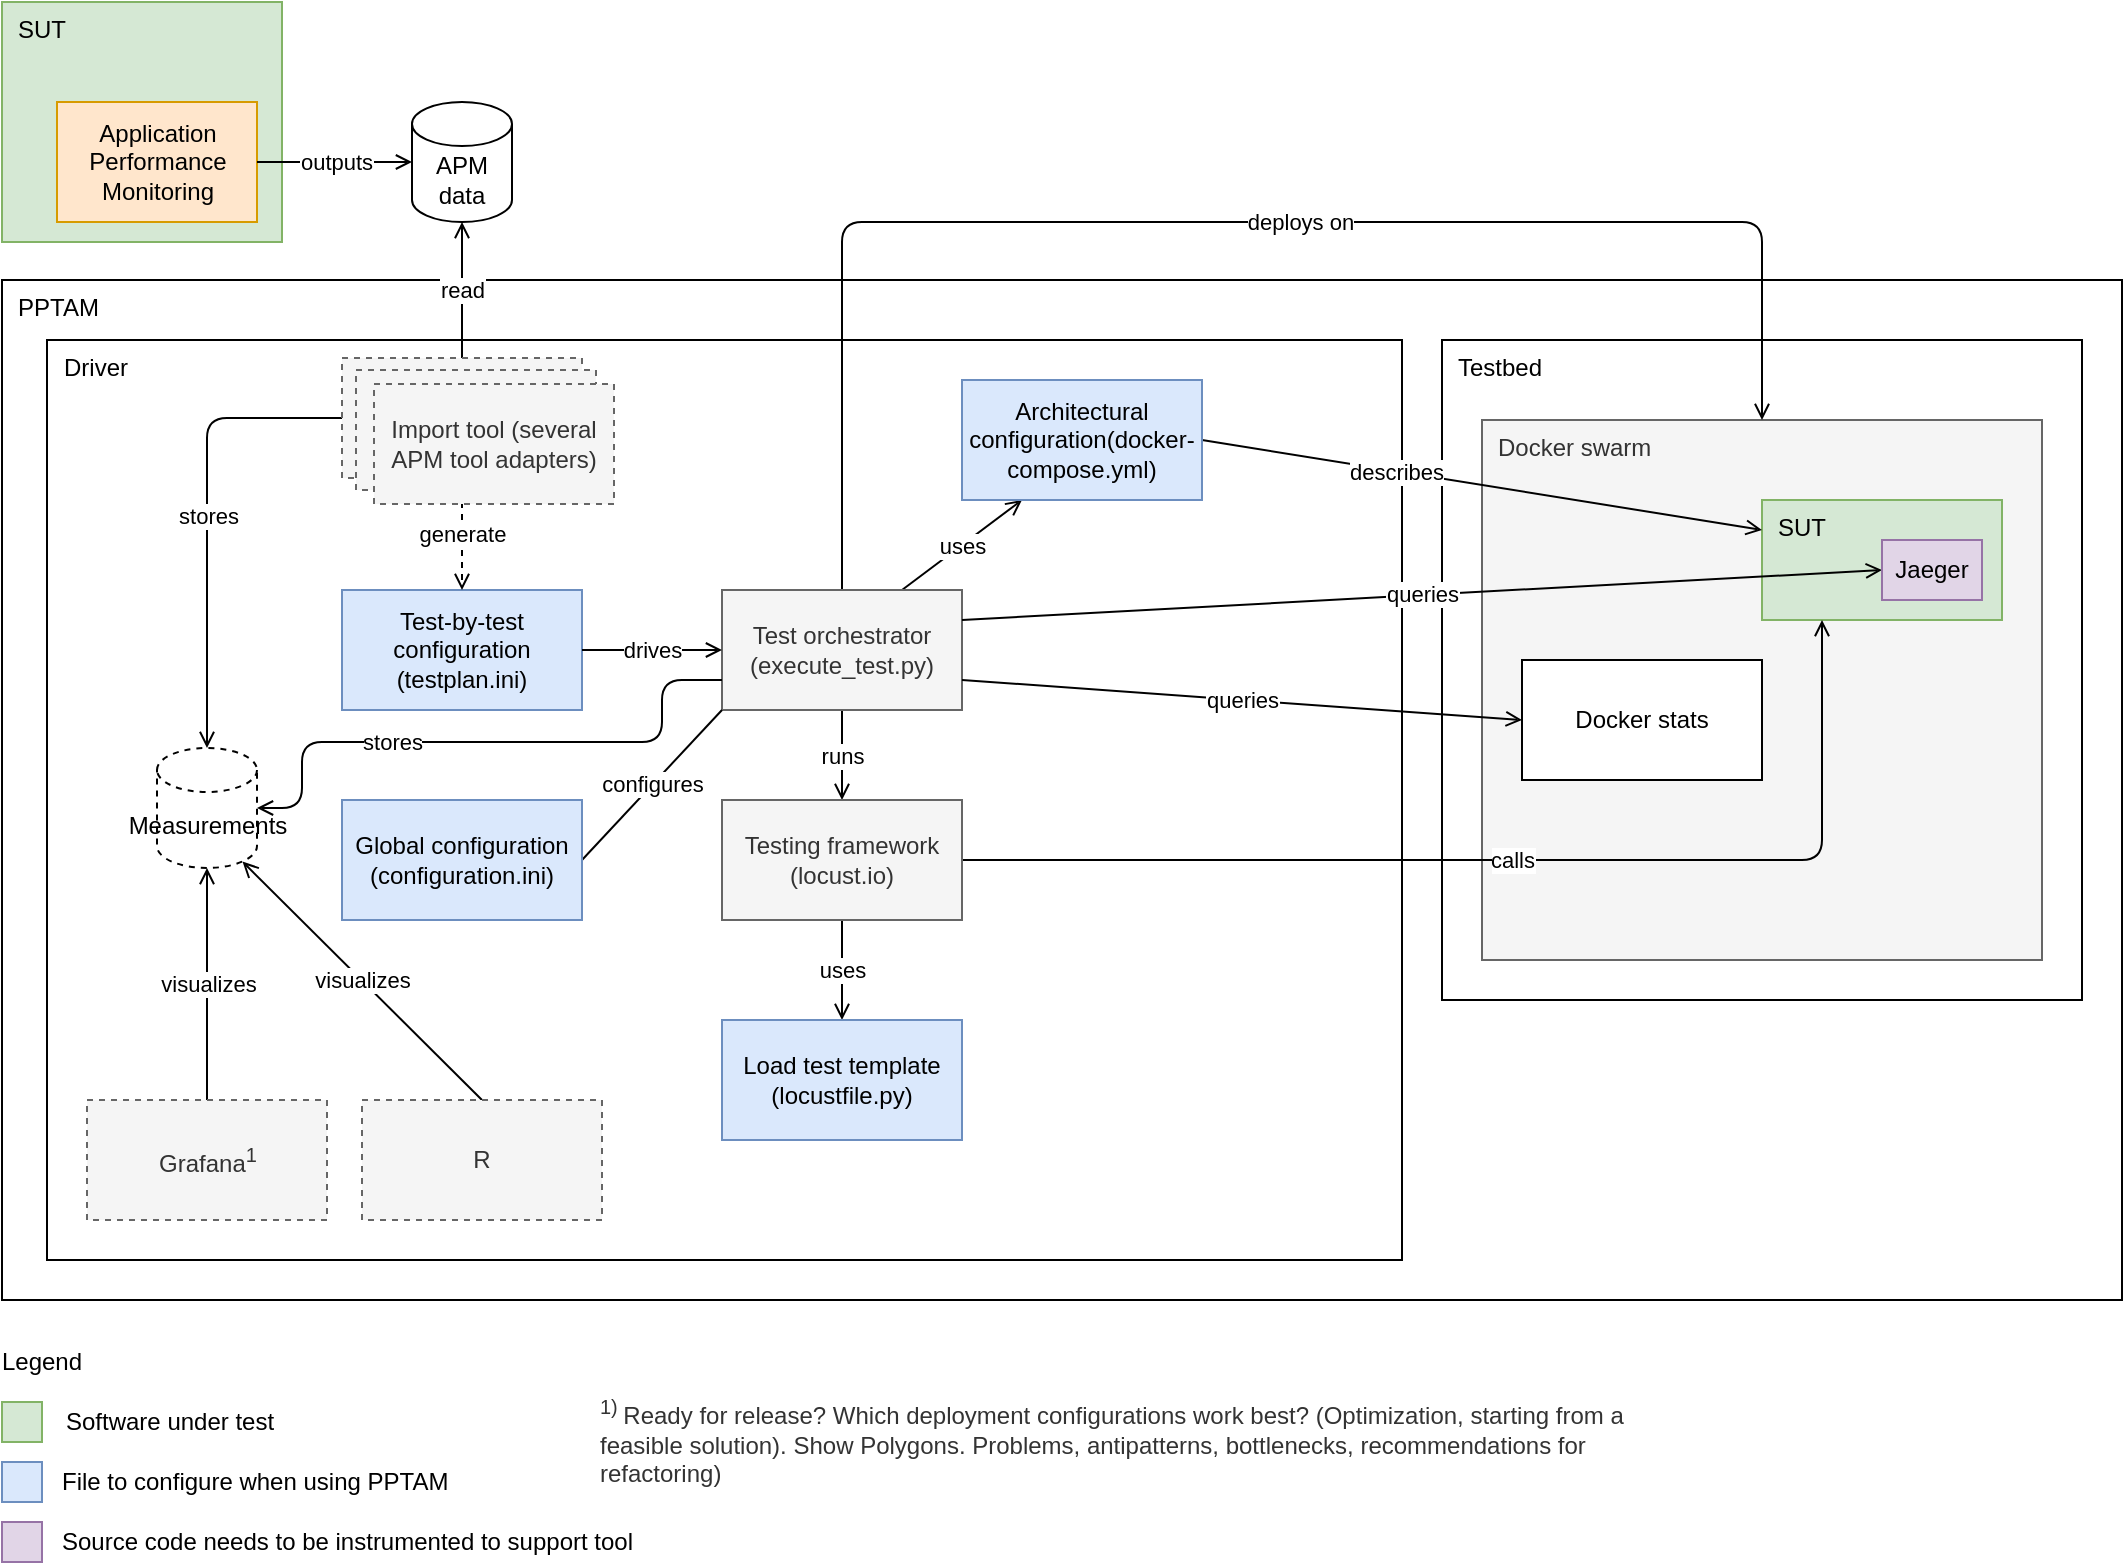 <mxfile version="13.7.9" type="device"><diagram id="3ZUm-XIvNxDrn_VjiQK6" name="Seite-1"><mxGraphModel dx="1188" dy="675" grid="1" gridSize="10" guides="1" tooltips="1" connect="1" arrows="1" fold="1" page="1" pageScale="1" pageWidth="1169" pageHeight="827" math="0" shadow="0"><root><mxCell id="0"/><mxCell id="1" parent="0"/><mxCell id="yc1SpJIba1_9I-Tsl7GW-13" value="PPTAM" style="rounded=0;whiteSpace=wrap;html=1;verticalAlign=top;align=left;spacingLeft=6;" parent="1" vertex="1"><mxGeometry x="20" y="159" width="1060" height="510" as="geometry"/></mxCell><mxCell id="yc1SpJIba1_9I-Tsl7GW-18" value="Driver" style="rounded=0;whiteSpace=wrap;html=1;verticalAlign=top;align=left;spacingLeft=6;" parent="1" vertex="1"><mxGeometry x="42.5" y="189" width="677.5" height="460" as="geometry"/></mxCell><mxCell id="yc1SpJIba1_9I-Tsl7GW-11" value="SUT" style="rounded=0;whiteSpace=wrap;html=1;verticalAlign=top;align=left;spacingLeft=6;fillColor=#d5e8d4;strokeColor=#82b366;" parent="1" vertex="1"><mxGeometry x="20" y="20" width="140" height="120" as="geometry"/></mxCell><mxCell id="yc1SpJIba1_9I-Tsl7GW-7" value="Application Performance Monitoring" style="rounded=0;whiteSpace=wrap;html=1;align=center;fillColor=#ffe6cc;strokeColor=#d79b00;verticalAlign=middle;" parent="1" vertex="1"><mxGeometry x="47.5" y="70" width="100" height="60" as="geometry"/></mxCell><mxCell id="yc1SpJIba1_9I-Tsl7GW-9" value="APM data" style="shape=cylinder3;whiteSpace=wrap;html=1;boundedLbl=1;backgroundOutline=1;size=11;align=center;verticalAlign=middle;" parent="1" vertex="1"><mxGeometry x="225" y="70" width="50" height="60" as="geometry"/></mxCell><mxCell id="yc1SpJIba1_9I-Tsl7GW-10" value="outputs" style="endArrow=open;html=1;entryX=0;entryY=0.5;entryDx=0;entryDy=0;entryPerimeter=0;comic=0;exitX=1;exitY=0.5;exitDx=0;exitDy=0;endFill=0;" parent="1" source="yc1SpJIba1_9I-Tsl7GW-7" target="yc1SpJIba1_9I-Tsl7GW-9" edge="1"><mxGeometry width="50" height="50" relative="1" as="geometry"><mxPoint x="158" y="90" as="sourcePoint"/><mxPoint x="375" y="340" as="targetPoint"/></mxGeometry></mxCell><mxCell id="yc1SpJIba1_9I-Tsl7GW-19" value="Testbed" style="rounded=0;whiteSpace=wrap;html=1;verticalAlign=top;align=left;spacingLeft=6;" parent="1" vertex="1"><mxGeometry x="740" y="189" width="320" height="330" as="geometry"/></mxCell><mxCell id="yc1SpJIba1_9I-Tsl7GW-20" value="Docker swarm" style="rounded=0;whiteSpace=wrap;html=1;verticalAlign=top;align=left;spacingLeft=6;fillColor=#f5f5f5;strokeColor=#666666;fontColor=#333333;" parent="1" vertex="1"><mxGeometry x="760" y="229" width="280" height="270" as="geometry"/></mxCell><mxCell id="yc1SpJIba1_9I-Tsl7GW-15" value="Test-by-test configuration (testplan.ini)" style="rounded=0;whiteSpace=wrap;html=1;align=center;fillColor=#dae8fc;strokeColor=#6c8ebf;" parent="1" vertex="1"><mxGeometry x="190" y="314" width="120" height="60" as="geometry"/></mxCell><mxCell id="yc1SpJIba1_9I-Tsl7GW-32" value="deploys on" style="edgeStyle=orthogonalEdgeStyle;rounded=1;comic=0;orthogonalLoop=1;jettySize=auto;html=1;exitX=0.5;exitY=0;exitDx=0;exitDy=0;endArrow=open;endFill=0;entryX=0.5;entryY=0;entryDx=0;entryDy=0;" parent="1" source="yc1SpJIba1_9I-Tsl7GW-16" target="yc1SpJIba1_9I-Tsl7GW-20" edge="1"><mxGeometry x="0.111" relative="1" as="geometry"><mxPoint x="440" y="269" as="targetPoint"/><mxPoint as="offset"/><Array as="points"><mxPoint x="440" y="130"/><mxPoint x="900" y="130"/></Array></mxGeometry></mxCell><mxCell id="yc1SpJIba1_9I-Tsl7GW-43" value="uses" style="edgeStyle=none;comic=0;orthogonalLoop=1;jettySize=auto;html=1;exitX=0.75;exitY=0;exitDx=0;exitDy=0;entryX=0.25;entryY=1;entryDx=0;entryDy=0;endArrow=open;endFill=0;" parent="1" source="yc1SpJIba1_9I-Tsl7GW-16" target="yc1SpJIba1_9I-Tsl7GW-40" edge="1"><mxGeometry relative="1" as="geometry"/></mxCell><mxCell id="yc1SpJIba1_9I-Tsl7GW-49" value="runs" style="edgeStyle=orthogonalEdgeStyle;comic=0;orthogonalLoop=1;jettySize=auto;html=1;exitX=0.5;exitY=1;exitDx=0;exitDy=0;entryX=0.5;entryY=0;entryDx=0;entryDy=0;endArrow=open;endFill=0;" parent="1" source="yc1SpJIba1_9I-Tsl7GW-16" target="yc1SpJIba1_9I-Tsl7GW-45" edge="1"><mxGeometry relative="1" as="geometry"/></mxCell><mxCell id="yc1SpJIba1_9I-Tsl7GW-16" value="Test orchestrator (execute_test.py)" style="rounded=0;whiteSpace=wrap;html=1;align=center;fillColor=#f5f5f5;strokeColor=#666666;fontColor=#333333;" parent="1" vertex="1"><mxGeometry x="380" y="314" width="120" height="60" as="geometry"/></mxCell><mxCell id="yc1SpJIba1_9I-Tsl7GW-17" value="drives" style="endArrow=open;html=1;exitX=1;exitY=0.5;exitDx=0;exitDy=0;entryX=0;entryY=0.5;entryDx=0;entryDy=0;edgeStyle=orthogonalEdgeStyle;endFill=0;" parent="1" source="yc1SpJIba1_9I-Tsl7GW-15" target="yc1SpJIba1_9I-Tsl7GW-16" edge="1"><mxGeometry width="50" height="50" relative="1" as="geometry"><mxPoint x="530" y="434" as="sourcePoint"/><mxPoint x="580" y="384" as="targetPoint"/></mxGeometry></mxCell><mxCell id="yc1SpJIba1_9I-Tsl7GW-34" value="SUT" style="rounded=0;whiteSpace=wrap;html=1;verticalAlign=top;align=left;spacingLeft=6;fillColor=#d5e8d4;strokeColor=#82b366;" parent="1" vertex="1"><mxGeometry x="900" y="269" width="120" height="60" as="geometry"/></mxCell><mxCell id="yc1SpJIba1_9I-Tsl7GW-41" value="describes" style="comic=0;orthogonalLoop=1;jettySize=auto;html=1;exitX=1;exitY=0.5;exitDx=0;exitDy=0;entryX=0;entryY=0.25;entryDx=0;entryDy=0;endArrow=open;endFill=0;" parent="1" source="yc1SpJIba1_9I-Tsl7GW-40" target="yc1SpJIba1_9I-Tsl7GW-34" edge="1"><mxGeometry x="-0.304" relative="1" as="geometry"><mxPoint as="offset"/></mxGeometry></mxCell><mxCell id="yc1SpJIba1_9I-Tsl7GW-40" value="Architectural configuration(docker-compose.yml)" style="rounded=0;whiteSpace=wrap;html=1;align=center;fillColor=#dae8fc;strokeColor=#6c8ebf;" parent="1" vertex="1"><mxGeometry x="500" y="209" width="120" height="60" as="geometry"/></mxCell><mxCell id="yc1SpJIba1_9I-Tsl7GW-50" value="calls" style="comic=0;orthogonalLoop=1;jettySize=auto;html=1;exitX=1;exitY=0.5;exitDx=0;exitDy=0;entryX=0.25;entryY=1;entryDx=0;entryDy=0;endArrow=open;endFill=0;edgeStyle=orthogonalEdgeStyle;" parent="1" source="yc1SpJIba1_9I-Tsl7GW-45" target="yc1SpJIba1_9I-Tsl7GW-34" edge="1"><mxGeometry relative="1" as="geometry"/></mxCell><mxCell id="yc1SpJIba1_9I-Tsl7GW-56" value="queries" style="edgeStyle=none;comic=0;orthogonalLoop=1;jettySize=auto;html=1;exitX=1;exitY=0.75;exitDx=0;exitDy=0;entryX=0;entryY=0.5;entryDx=0;entryDy=0;startArrow=none;startFill=0;endArrow=open;endFill=0;" parent="1" source="yc1SpJIba1_9I-Tsl7GW-16" target="yc1SpJIba1_9I-Tsl7GW-55" edge="1"><mxGeometry relative="1" as="geometry"/></mxCell><mxCell id="yc1SpJIba1_9I-Tsl7GW-58" value="queries" style="edgeStyle=none;comic=0;orthogonalLoop=1;jettySize=auto;html=1;exitX=1;exitY=0.25;exitDx=0;exitDy=0;startArrow=none;startFill=0;endArrow=open;endFill=0;entryX=0;entryY=0.5;entryDx=0;entryDy=0;" parent="1" source="yc1SpJIba1_9I-Tsl7GW-16" target="yc1SpJIba1_9I-Tsl7GW-57" edge="1"><mxGeometry relative="1" as="geometry"/></mxCell><mxCell id="yc1SpJIba1_9I-Tsl7GW-59" value="stores" style="comic=0;orthogonalLoop=1;jettySize=auto;html=1;exitX=0;exitY=0.75;exitDx=0;exitDy=0;entryX=1;entryY=0.5;entryDx=0;entryDy=0;entryPerimeter=0;startArrow=none;startFill=0;endArrow=open;endFill=0;edgeStyle=orthogonalEdgeStyle;" parent="1" source="yc1SpJIba1_9I-Tsl7GW-16" target="yc1SpJIba1_9I-Tsl7GW-54" edge="1"><mxGeometry x="0.321" relative="1" as="geometry"><Array as="points"><mxPoint x="350" y="359"/><mxPoint x="350" y="390"/><mxPoint x="170" y="390"/><mxPoint x="170" y="423"/></Array><mxPoint as="offset"/></mxGeometry></mxCell><mxCell id="yc1SpJIba1_9I-Tsl7GW-61" value="uses" style="comic=0;orthogonalLoop=1;jettySize=auto;html=1;exitX=0.5;exitY=1;exitDx=0;exitDy=0;entryX=0.5;entryY=0;entryDx=0;entryDy=0;startArrow=none;startFill=0;endArrow=open;endFill=0;" parent="1" source="yc1SpJIba1_9I-Tsl7GW-45" target="yc1SpJIba1_9I-Tsl7GW-60" edge="1"><mxGeometry relative="1" as="geometry"/></mxCell><mxCell id="yc1SpJIba1_9I-Tsl7GW-45" value="Testing framework (locust.io)" style="rounded=0;whiteSpace=wrap;html=1;align=center;verticalAlign=middle;spacingTop=0;spacingBottom=0;fillColor=#f5f5f5;strokeColor=#666666;fontColor=#333333;" parent="1" vertex="1"><mxGeometry x="380" y="419" width="120" height="60" as="geometry"/></mxCell><mxCell id="yc1SpJIba1_9I-Tsl7GW-54" value="Measurements" style="shape=cylinder3;whiteSpace=wrap;html=1;boundedLbl=1;backgroundOutline=1;size=11;align=center;dashed=1;" parent="1" vertex="1"><mxGeometry x="97.5" y="393" width="50" height="60" as="geometry"/></mxCell><mxCell id="yc1SpJIba1_9I-Tsl7GW-55" value="Docker stats" style="rounded=0;whiteSpace=wrap;html=1;align=center;" parent="1" vertex="1"><mxGeometry x="780" y="349" width="120" height="60" as="geometry"/></mxCell><mxCell id="yc1SpJIba1_9I-Tsl7GW-57" value="Jaeger" style="rounded=0;whiteSpace=wrap;html=1;align=center;fillColor=#e1d5e7;strokeColor=#9673a6;" parent="1" vertex="1"><mxGeometry x="960" y="289" width="50" height="30" as="geometry"/></mxCell><mxCell id="yc1SpJIba1_9I-Tsl7GW-60" value="Load test template (locustfile.py)" style="rounded=0;whiteSpace=wrap;html=1;align=center;fillColor=#dae8fc;strokeColor=#6c8ebf;verticalAlign=middle;spacingTop=0;spacingBottom=0;" parent="1" vertex="1"><mxGeometry x="380" y="529" width="120" height="60" as="geometry"/></mxCell><mxCell id="yc1SpJIba1_9I-Tsl7GW-64" value="visualizes" style="edgeStyle=none;comic=0;orthogonalLoop=1;jettySize=auto;html=1;exitX=0.5;exitY=0;exitDx=0;exitDy=0;entryX=0.5;entryY=1;entryDx=0;entryDy=0;entryPerimeter=0;startArrow=none;startFill=0;endArrow=open;endFill=0;" parent="1" source="yc1SpJIba1_9I-Tsl7GW-62" target="yc1SpJIba1_9I-Tsl7GW-54" edge="1"><mxGeometry relative="1" as="geometry"/></mxCell><mxCell id="yc1SpJIba1_9I-Tsl7GW-62" value="Grafana&lt;sup&gt;1&lt;/sup&gt;" style="rounded=0;whiteSpace=wrap;html=1;verticalAlign=middle;align=center;spacingLeft=0;fillColor=#f5f5f5;strokeColor=#666666;fontColor=#333333;dashed=1;" parent="1" vertex="1"><mxGeometry x="62.5" y="569" width="120" height="60" as="geometry"/></mxCell><mxCell id="yc1SpJIba1_9I-Tsl7GW-65" value="visualizes" style="edgeStyle=none;comic=0;orthogonalLoop=1;jettySize=auto;html=1;exitX=0.5;exitY=0;exitDx=0;exitDy=0;entryX=0.855;entryY=1;entryDx=0;entryDy=-3.19;entryPerimeter=0;startArrow=none;startFill=0;endArrow=open;endFill=0;" parent="1" source="yc1SpJIba1_9I-Tsl7GW-63" target="yc1SpJIba1_9I-Tsl7GW-54" edge="1"><mxGeometry relative="1" as="geometry"/></mxCell><mxCell id="yc1SpJIba1_9I-Tsl7GW-63" value="R" style="rounded=0;whiteSpace=wrap;html=1;verticalAlign=middle;align=center;spacingLeft=0;fillColor=#f5f5f5;strokeColor=#666666;fontColor=#333333;dashed=1;" parent="1" vertex="1"><mxGeometry x="200" y="569" width="120" height="60" as="geometry"/></mxCell><mxCell id="yc1SpJIba1_9I-Tsl7GW-68" value="read" style="edgeStyle=none;comic=0;orthogonalLoop=1;jettySize=auto;html=1;exitX=0.5;exitY=0;exitDx=0;exitDy=0;entryX=0.5;entryY=1;entryDx=0;entryDy=0;entryPerimeter=0;startArrow=none;startFill=0;endArrow=open;endFill=0;" parent="1" source="yc1SpJIba1_9I-Tsl7GW-67" target="yc1SpJIba1_9I-Tsl7GW-9" edge="1"><mxGeometry relative="1" as="geometry"/></mxCell><mxCell id="yc1SpJIba1_9I-Tsl7GW-70" value="generate" style="edgeStyle=none;comic=0;orthogonalLoop=1;jettySize=auto;html=1;exitX=0.5;exitY=1;exitDx=0;exitDy=0;entryX=0.5;entryY=0;entryDx=0;entryDy=0;startArrow=none;startFill=0;endArrow=open;endFill=0;dashed=1;" parent="1" source="yc1SpJIba1_9I-Tsl7GW-67" target="yc1SpJIba1_9I-Tsl7GW-15" edge="1"><mxGeometry relative="1" as="geometry"/></mxCell><mxCell id="yc1SpJIba1_9I-Tsl7GW-75" value="stores" style="edgeStyle=orthogonalEdgeStyle;comic=0;orthogonalLoop=1;jettySize=auto;html=1;exitX=0;exitY=0.5;exitDx=0;exitDy=0;startArrow=none;startFill=0;endArrow=open;endFill=0;" parent="1" source="yc1SpJIba1_9I-Tsl7GW-67" target="yc1SpJIba1_9I-Tsl7GW-54" edge="1"><mxGeometry relative="1" as="geometry"/></mxCell><mxCell id="yc1SpJIba1_9I-Tsl7GW-67" value="Import tool (several APM tool adapters)" style="rounded=0;whiteSpace=wrap;html=1;align=center;spacingLeft=0;fillColor=#f5f5f5;strokeColor=#666666;fontColor=#333333;dashed=1;" parent="1" vertex="1"><mxGeometry x="190" y="198" width="120" height="60" as="geometry"/></mxCell><mxCell id="yc1SpJIba1_9I-Tsl7GW-77" value="" style="rounded=0;whiteSpace=wrap;html=1;verticalAlign=top;align=left;spacingLeft=6;fillColor=#d5e8d4;strokeColor=#82b366;" parent="1" vertex="1"><mxGeometry x="20" y="720" width="20" height="20" as="geometry"/></mxCell><mxCell id="yc1SpJIba1_9I-Tsl7GW-78" value="Legend" style="text;html=1;strokeColor=none;fillColor=none;align=center;verticalAlign=middle;whiteSpace=wrap;rounded=0;" parent="1" vertex="1"><mxGeometry x="20" y="690" width="40" height="20" as="geometry"/></mxCell><mxCell id="yc1SpJIba1_9I-Tsl7GW-79" value="Software under test" style="text;html=1;strokeColor=none;fillColor=none;align=left;verticalAlign=middle;whiteSpace=wrap;rounded=0;" parent="1" vertex="1"><mxGeometry x="50" y="720" width="270" height="20" as="geometry"/></mxCell><mxCell id="yc1SpJIba1_9I-Tsl7GW-80" value="" style="rounded=0;whiteSpace=wrap;html=1;verticalAlign=top;align=left;spacingLeft=6;fillColor=#dae8fc;strokeColor=#6c8ebf;" parent="1" vertex="1"><mxGeometry x="20" y="750" width="20" height="20" as="geometry"/></mxCell><mxCell id="yc1SpJIba1_9I-Tsl7GW-81" value="File to configure when using PPTAM&amp;nbsp;" style="text;html=1;strokeColor=none;fillColor=none;align=left;verticalAlign=middle;whiteSpace=wrap;rounded=0;" parent="1" vertex="1"><mxGeometry x="47.5" y="750" width="312.5" height="20" as="geometry"/></mxCell><mxCell id="yc1SpJIba1_9I-Tsl7GW-82" value="" style="rounded=0;whiteSpace=wrap;html=1;verticalAlign=top;align=left;spacingLeft=6;fillColor=#e1d5e7;strokeColor=#9673a6;" parent="1" vertex="1"><mxGeometry x="20" y="780" width="20" height="20" as="geometry"/></mxCell><mxCell id="yc1SpJIba1_9I-Tsl7GW-83" value="Source code needs to be instrumented to support tool" style="text;html=1;strokeColor=none;fillColor=none;align=left;verticalAlign=middle;whiteSpace=wrap;rounded=0;" parent="1" vertex="1"><mxGeometry x="47.5" y="780" width="332.5" height="20" as="geometry"/></mxCell><mxCell id="yc1SpJIba1_9I-Tsl7GW-85" value="configures" style="comic=0;orthogonalLoop=1;jettySize=auto;html=1;exitX=1;exitY=0.5;exitDx=0;exitDy=0;entryX=0;entryY=1;entryDx=0;entryDy=0;startArrow=none;startFill=0;endArrow=none;endFill=0;" parent="1" source="yc1SpJIba1_9I-Tsl7GW-84" target="yc1SpJIba1_9I-Tsl7GW-16" edge="1"><mxGeometry relative="1" as="geometry"/></mxCell><mxCell id="yc1SpJIba1_9I-Tsl7GW-84" value="Global configuration (configuration.ini)" style="rounded=0;whiteSpace=wrap;html=1;align=center;fillColor=#dae8fc;strokeColor=#6c8ebf;" parent="1" vertex="1"><mxGeometry x="190" y="419" width="120" height="60" as="geometry"/></mxCell><mxCell id="C0Q49DNrxQbZed6_LIwE-1" value="Import tool (several APM tool adapters)" style="rounded=0;whiteSpace=wrap;html=1;align=center;spacingLeft=0;fillColor=#f5f5f5;strokeColor=#666666;fontColor=#333333;dashed=1;" vertex="1" parent="1"><mxGeometry x="197" y="204" width="120" height="60" as="geometry"/></mxCell><mxCell id="C0Q49DNrxQbZed6_LIwE-2" value="Import tool (several APM tool adapters)" style="rounded=0;whiteSpace=wrap;html=1;align=center;spacingLeft=0;fillColor=#f5f5f5;strokeColor=#666666;fontColor=#333333;dashed=1;" vertex="1" parent="1"><mxGeometry x="206" y="211" width="120" height="60" as="geometry"/></mxCell><mxCell id="C0Q49DNrxQbZed6_LIwE-3" value="&lt;span style=&quot;color: rgb(51 , 51 , 51)&quot;&gt;&lt;sup&gt;1) &lt;/sup&gt;Ready for release? Which deployment configurations work best? (Optimization, starting from a feasible solution). Show Polygons. Problems, antipatterns, bottlenecks, recommendations for refactoring)&lt;/span&gt;" style="text;html=1;strokeColor=none;fillColor=none;align=left;verticalAlign=middle;whiteSpace=wrap;rounded=0;dashed=1;" vertex="1" parent="1"><mxGeometry x="317" y="720" width="550" height="40" as="geometry"/></mxCell></root></mxGraphModel></diagram></mxfile>